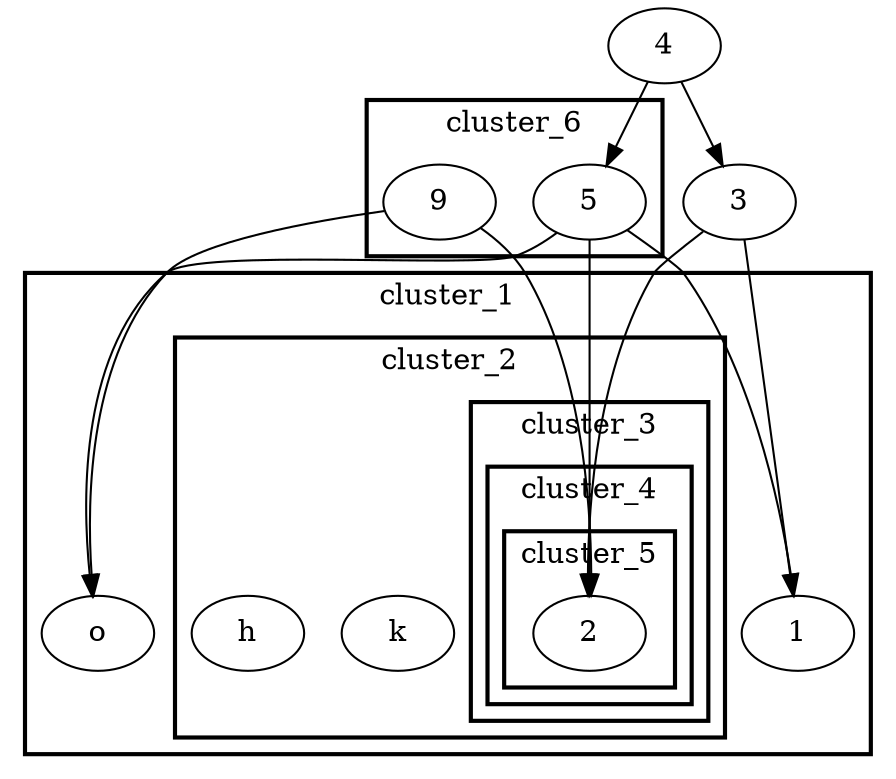 digraph G {
subgraph cluster_1 {
style="bold"
label="cluster_1"
1
o
subgraph cluster_2 {
style="bold"
label="cluster_2"
k
h
subgraph cluster_3 {
style="bold"
label="cluster_3"
subgraph cluster_4 {
style="bold"
label="cluster_4"
subgraph cluster_5 {
style="bold"
label="cluster_5"
2
}
}
}
}
}
subgraph cluster_6 {
style="bold"
label="cluster_6"
9
5
}
3->2
4->3
4->5
5->2
5->1
3->1
9->o
5->o
9->2
k
}
